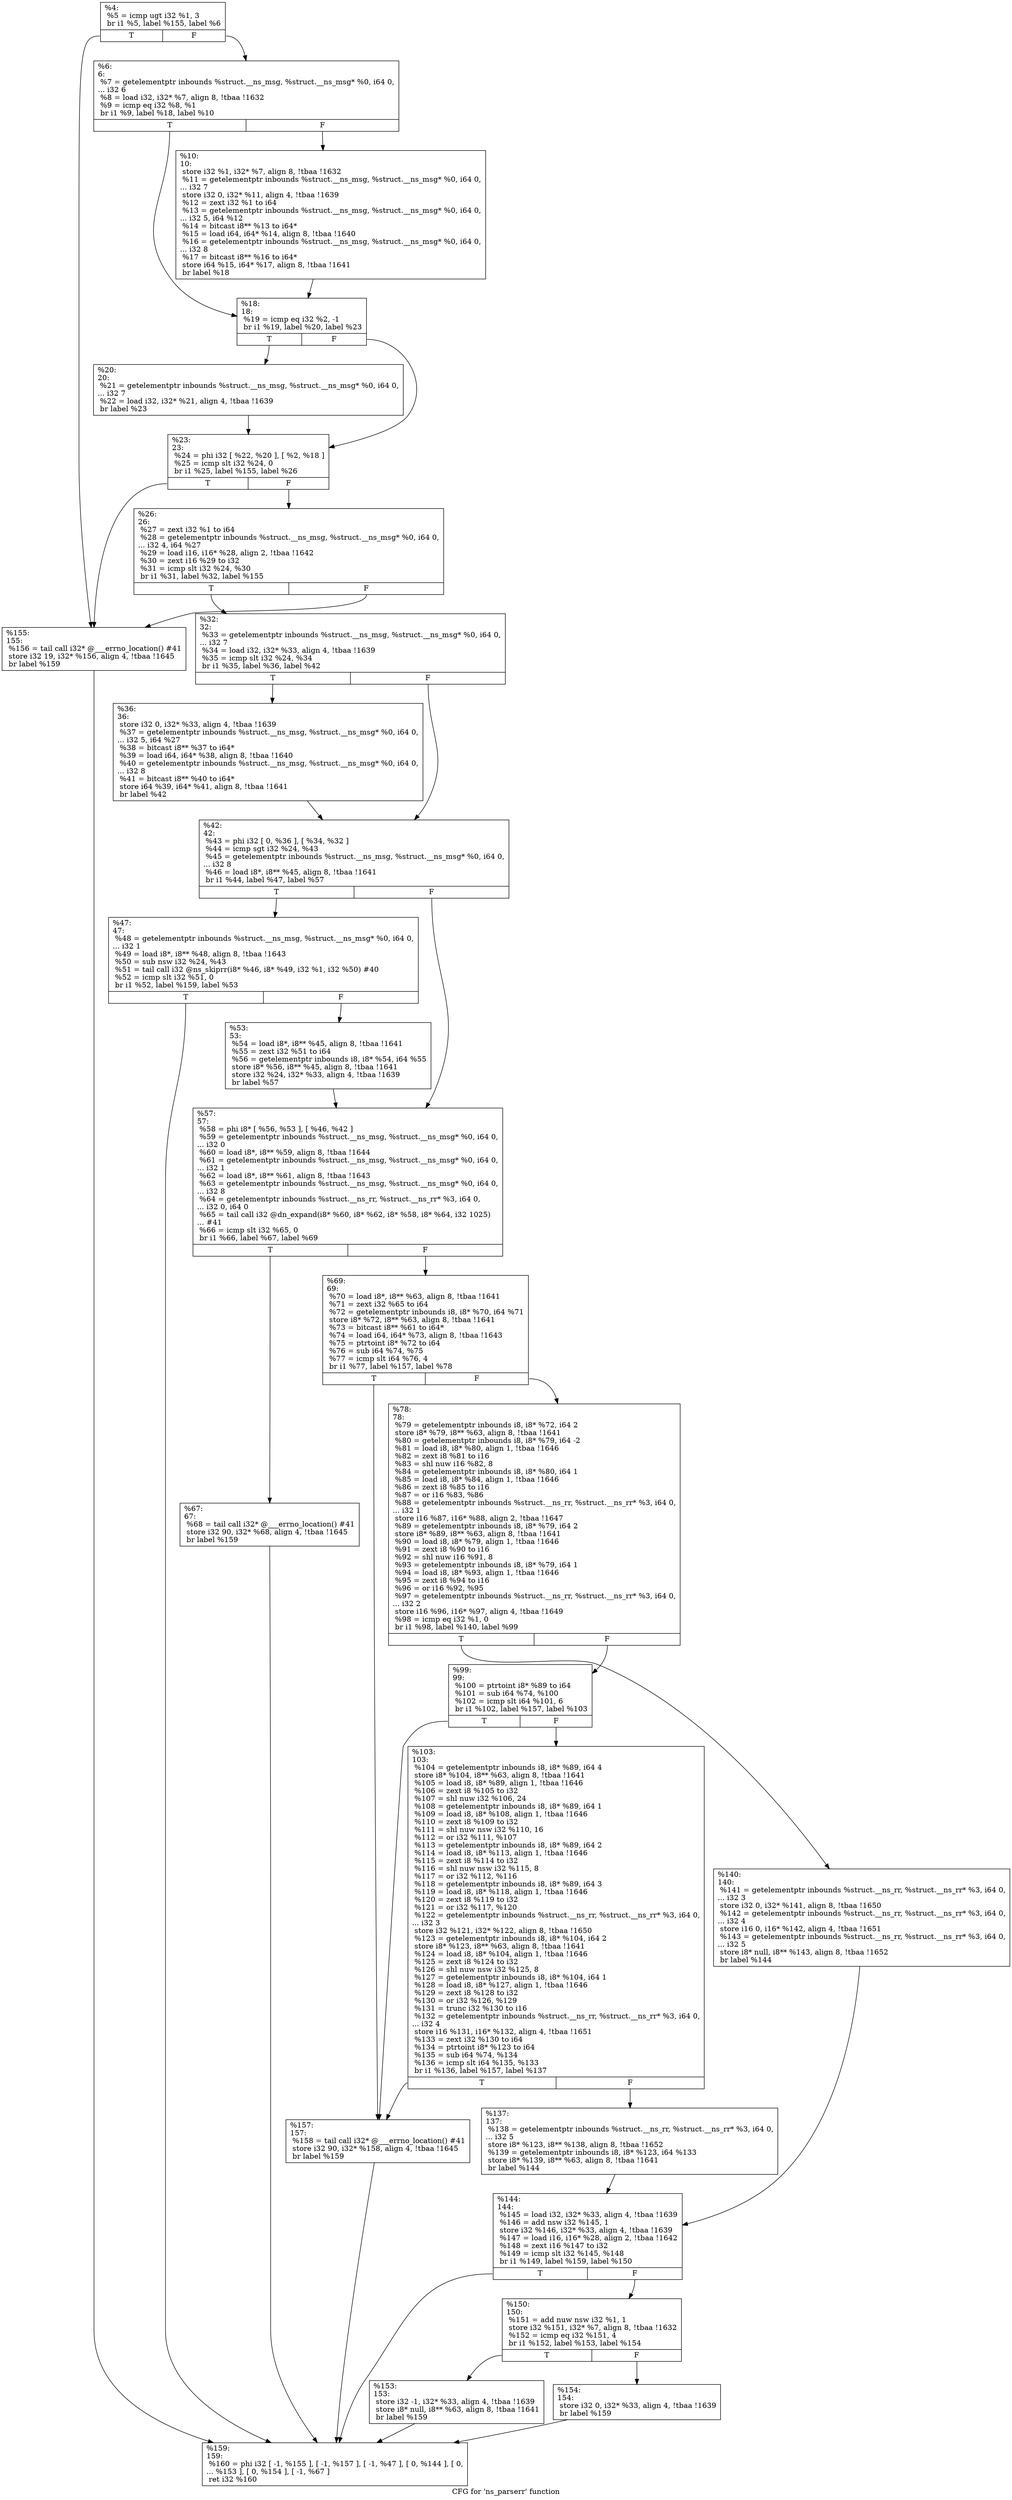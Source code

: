 digraph "CFG for 'ns_parserr' function" {
	label="CFG for 'ns_parserr' function";

	Node0x1c08f00 [shape=record,label="{%4:\l  %5 = icmp ugt i32 %1, 3\l  br i1 %5, label %155, label %6\l|{<s0>T|<s1>F}}"];
	Node0x1c08f00:s0 -> Node0x1c09810;
	Node0x1c08f00:s1 -> Node0x1c090e0;
	Node0x1c090e0 [shape=record,label="{%6:\l6:                                                \l  %7 = getelementptr inbounds %struct.__ns_msg, %struct.__ns_msg* %0, i64 0,\l... i32 6\l  %8 = load i32, i32* %7, align 8, !tbaa !1632\l  %9 = icmp eq i32 %8, %1\l  br i1 %9, label %18, label %10\l|{<s0>T|<s1>F}}"];
	Node0x1c090e0:s0 -> Node0x1c09180;
	Node0x1c090e0:s1 -> Node0x1c09130;
	Node0x1c09130 [shape=record,label="{%10:\l10:                                               \l  store i32 %1, i32* %7, align 8, !tbaa !1632\l  %11 = getelementptr inbounds %struct.__ns_msg, %struct.__ns_msg* %0, i64 0,\l... i32 7\l  store i32 0, i32* %11, align 4, !tbaa !1639\l  %12 = zext i32 %1 to i64\l  %13 = getelementptr inbounds %struct.__ns_msg, %struct.__ns_msg* %0, i64 0,\l... i32 5, i64 %12\l  %14 = bitcast i8** %13 to i64*\l  %15 = load i64, i64* %14, align 8, !tbaa !1640\l  %16 = getelementptr inbounds %struct.__ns_msg, %struct.__ns_msg* %0, i64 0,\l... i32 8\l  %17 = bitcast i8** %16 to i64*\l  store i64 %15, i64* %17, align 8, !tbaa !1641\l  br label %18\l}"];
	Node0x1c09130 -> Node0x1c09180;
	Node0x1c09180 [shape=record,label="{%18:\l18:                                               \l  %19 = icmp eq i32 %2, -1\l  br i1 %19, label %20, label %23\l|{<s0>T|<s1>F}}"];
	Node0x1c09180:s0 -> Node0x1c091d0;
	Node0x1c09180:s1 -> Node0x1c09220;
	Node0x1c091d0 [shape=record,label="{%20:\l20:                                               \l  %21 = getelementptr inbounds %struct.__ns_msg, %struct.__ns_msg* %0, i64 0,\l... i32 7\l  %22 = load i32, i32* %21, align 4, !tbaa !1639\l  br label %23\l}"];
	Node0x1c091d0 -> Node0x1c09220;
	Node0x1c09220 [shape=record,label="{%23:\l23:                                               \l  %24 = phi i32 [ %22, %20 ], [ %2, %18 ]\l  %25 = icmp slt i32 %24, 0\l  br i1 %25, label %155, label %26\l|{<s0>T|<s1>F}}"];
	Node0x1c09220:s0 -> Node0x1c09810;
	Node0x1c09220:s1 -> Node0x1c09270;
	Node0x1c09270 [shape=record,label="{%26:\l26:                                               \l  %27 = zext i32 %1 to i64\l  %28 = getelementptr inbounds %struct.__ns_msg, %struct.__ns_msg* %0, i64 0,\l... i32 4, i64 %27\l  %29 = load i16, i16* %28, align 2, !tbaa !1642\l  %30 = zext i16 %29 to i32\l  %31 = icmp slt i32 %24, %30\l  br i1 %31, label %32, label %155\l|{<s0>T|<s1>F}}"];
	Node0x1c09270:s0 -> Node0x1c092c0;
	Node0x1c09270:s1 -> Node0x1c09810;
	Node0x1c092c0 [shape=record,label="{%32:\l32:                                               \l  %33 = getelementptr inbounds %struct.__ns_msg, %struct.__ns_msg* %0, i64 0,\l... i32 7\l  %34 = load i32, i32* %33, align 4, !tbaa !1639\l  %35 = icmp slt i32 %24, %34\l  br i1 %35, label %36, label %42\l|{<s0>T|<s1>F}}"];
	Node0x1c092c0:s0 -> Node0x1c09310;
	Node0x1c092c0:s1 -> Node0x1c09360;
	Node0x1c09310 [shape=record,label="{%36:\l36:                                               \l  store i32 0, i32* %33, align 4, !tbaa !1639\l  %37 = getelementptr inbounds %struct.__ns_msg, %struct.__ns_msg* %0, i64 0,\l... i32 5, i64 %27\l  %38 = bitcast i8** %37 to i64*\l  %39 = load i64, i64* %38, align 8, !tbaa !1640\l  %40 = getelementptr inbounds %struct.__ns_msg, %struct.__ns_msg* %0, i64 0,\l... i32 8\l  %41 = bitcast i8** %40 to i64*\l  store i64 %39, i64* %41, align 8, !tbaa !1641\l  br label %42\l}"];
	Node0x1c09310 -> Node0x1c09360;
	Node0x1c09360 [shape=record,label="{%42:\l42:                                               \l  %43 = phi i32 [ 0, %36 ], [ %34, %32 ]\l  %44 = icmp sgt i32 %24, %43\l  %45 = getelementptr inbounds %struct.__ns_msg, %struct.__ns_msg* %0, i64 0,\l... i32 8\l  %46 = load i8*, i8** %45, align 8, !tbaa !1641\l  br i1 %44, label %47, label %57\l|{<s0>T|<s1>F}}"];
	Node0x1c09360:s0 -> Node0x1c093b0;
	Node0x1c09360:s1 -> Node0x1c09450;
	Node0x1c093b0 [shape=record,label="{%47:\l47:                                               \l  %48 = getelementptr inbounds %struct.__ns_msg, %struct.__ns_msg* %0, i64 0,\l... i32 1\l  %49 = load i8*, i8** %48, align 8, !tbaa !1643\l  %50 = sub nsw i32 %24, %43\l  %51 = tail call i32 @ns_skiprr(i8* %46, i8* %49, i32 %1, i32 %50) #40\l  %52 = icmp slt i32 %51, 0\l  br i1 %52, label %159, label %53\l|{<s0>T|<s1>F}}"];
	Node0x1c093b0:s0 -> Node0x1c098b0;
	Node0x1c093b0:s1 -> Node0x1c09400;
	Node0x1c09400 [shape=record,label="{%53:\l53:                                               \l  %54 = load i8*, i8** %45, align 8, !tbaa !1641\l  %55 = zext i32 %51 to i64\l  %56 = getelementptr inbounds i8, i8* %54, i64 %55\l  store i8* %56, i8** %45, align 8, !tbaa !1641\l  store i32 %24, i32* %33, align 4, !tbaa !1639\l  br label %57\l}"];
	Node0x1c09400 -> Node0x1c09450;
	Node0x1c09450 [shape=record,label="{%57:\l57:                                               \l  %58 = phi i8* [ %56, %53 ], [ %46, %42 ]\l  %59 = getelementptr inbounds %struct.__ns_msg, %struct.__ns_msg* %0, i64 0,\l... i32 0\l  %60 = load i8*, i8** %59, align 8, !tbaa !1644\l  %61 = getelementptr inbounds %struct.__ns_msg, %struct.__ns_msg* %0, i64 0,\l... i32 1\l  %62 = load i8*, i8** %61, align 8, !tbaa !1643\l  %63 = getelementptr inbounds %struct.__ns_msg, %struct.__ns_msg* %0, i64 0,\l... i32 8\l  %64 = getelementptr inbounds %struct.__ns_rr, %struct.__ns_rr* %3, i64 0,\l... i32 0, i64 0\l  %65 = tail call i32 @dn_expand(i8* %60, i8* %62, i8* %58, i8* %64, i32 1025)\l... #41\l  %66 = icmp slt i32 %65, 0\l  br i1 %66, label %67, label %69\l|{<s0>T|<s1>F}}"];
	Node0x1c09450:s0 -> Node0x1c094a0;
	Node0x1c09450:s1 -> Node0x1c094f0;
	Node0x1c094a0 [shape=record,label="{%67:\l67:                                               \l  %68 = tail call i32* @___errno_location() #41\l  store i32 90, i32* %68, align 4, !tbaa !1645\l  br label %159\l}"];
	Node0x1c094a0 -> Node0x1c098b0;
	Node0x1c094f0 [shape=record,label="{%69:\l69:                                               \l  %70 = load i8*, i8** %63, align 8, !tbaa !1641\l  %71 = zext i32 %65 to i64\l  %72 = getelementptr inbounds i8, i8* %70, i64 %71\l  store i8* %72, i8** %63, align 8, !tbaa !1641\l  %73 = bitcast i8** %61 to i64*\l  %74 = load i64, i64* %73, align 8, !tbaa !1643\l  %75 = ptrtoint i8* %72 to i64\l  %76 = sub i64 %74, %75\l  %77 = icmp slt i64 %76, 4\l  br i1 %77, label %157, label %78\l|{<s0>T|<s1>F}}"];
	Node0x1c094f0:s0 -> Node0x1c09860;
	Node0x1c094f0:s1 -> Node0x1c09540;
	Node0x1c09540 [shape=record,label="{%78:\l78:                                               \l  %79 = getelementptr inbounds i8, i8* %72, i64 2\l  store i8* %79, i8** %63, align 8, !tbaa !1641\l  %80 = getelementptr inbounds i8, i8* %79, i64 -2\l  %81 = load i8, i8* %80, align 1, !tbaa !1646\l  %82 = zext i8 %81 to i16\l  %83 = shl nuw i16 %82, 8\l  %84 = getelementptr inbounds i8, i8* %80, i64 1\l  %85 = load i8, i8* %84, align 1, !tbaa !1646\l  %86 = zext i8 %85 to i16\l  %87 = or i16 %83, %86\l  %88 = getelementptr inbounds %struct.__ns_rr, %struct.__ns_rr* %3, i64 0,\l... i32 1\l  store i16 %87, i16* %88, align 2, !tbaa !1647\l  %89 = getelementptr inbounds i8, i8* %79, i64 2\l  store i8* %89, i8** %63, align 8, !tbaa !1641\l  %90 = load i8, i8* %79, align 1, !tbaa !1646\l  %91 = zext i8 %90 to i16\l  %92 = shl nuw i16 %91, 8\l  %93 = getelementptr inbounds i8, i8* %79, i64 1\l  %94 = load i8, i8* %93, align 1, !tbaa !1646\l  %95 = zext i8 %94 to i16\l  %96 = or i16 %92, %95\l  %97 = getelementptr inbounds %struct.__ns_rr, %struct.__ns_rr* %3, i64 0,\l... i32 2\l  store i16 %96, i16* %97, align 4, !tbaa !1649\l  %98 = icmp eq i32 %1, 0\l  br i1 %98, label %140, label %99\l|{<s0>T|<s1>F}}"];
	Node0x1c09540:s0 -> Node0x1c09680;
	Node0x1c09540:s1 -> Node0x1c09590;
	Node0x1c09590 [shape=record,label="{%99:\l99:                                               \l  %100 = ptrtoint i8* %89 to i64\l  %101 = sub i64 %74, %100\l  %102 = icmp slt i64 %101, 6\l  br i1 %102, label %157, label %103\l|{<s0>T|<s1>F}}"];
	Node0x1c09590:s0 -> Node0x1c09860;
	Node0x1c09590:s1 -> Node0x1c095e0;
	Node0x1c095e0 [shape=record,label="{%103:\l103:                                              \l  %104 = getelementptr inbounds i8, i8* %89, i64 4\l  store i8* %104, i8** %63, align 8, !tbaa !1641\l  %105 = load i8, i8* %89, align 1, !tbaa !1646\l  %106 = zext i8 %105 to i32\l  %107 = shl nuw i32 %106, 24\l  %108 = getelementptr inbounds i8, i8* %89, i64 1\l  %109 = load i8, i8* %108, align 1, !tbaa !1646\l  %110 = zext i8 %109 to i32\l  %111 = shl nuw nsw i32 %110, 16\l  %112 = or i32 %111, %107\l  %113 = getelementptr inbounds i8, i8* %89, i64 2\l  %114 = load i8, i8* %113, align 1, !tbaa !1646\l  %115 = zext i8 %114 to i32\l  %116 = shl nuw nsw i32 %115, 8\l  %117 = or i32 %112, %116\l  %118 = getelementptr inbounds i8, i8* %89, i64 3\l  %119 = load i8, i8* %118, align 1, !tbaa !1646\l  %120 = zext i8 %119 to i32\l  %121 = or i32 %117, %120\l  %122 = getelementptr inbounds %struct.__ns_rr, %struct.__ns_rr* %3, i64 0,\l... i32 3\l  store i32 %121, i32* %122, align 8, !tbaa !1650\l  %123 = getelementptr inbounds i8, i8* %104, i64 2\l  store i8* %123, i8** %63, align 8, !tbaa !1641\l  %124 = load i8, i8* %104, align 1, !tbaa !1646\l  %125 = zext i8 %124 to i32\l  %126 = shl nuw nsw i32 %125, 8\l  %127 = getelementptr inbounds i8, i8* %104, i64 1\l  %128 = load i8, i8* %127, align 1, !tbaa !1646\l  %129 = zext i8 %128 to i32\l  %130 = or i32 %126, %129\l  %131 = trunc i32 %130 to i16\l  %132 = getelementptr inbounds %struct.__ns_rr, %struct.__ns_rr* %3, i64 0,\l... i32 4\l  store i16 %131, i16* %132, align 4, !tbaa !1651\l  %133 = zext i32 %130 to i64\l  %134 = ptrtoint i8* %123 to i64\l  %135 = sub i64 %74, %134\l  %136 = icmp slt i64 %135, %133\l  br i1 %136, label %157, label %137\l|{<s0>T|<s1>F}}"];
	Node0x1c095e0:s0 -> Node0x1c09860;
	Node0x1c095e0:s1 -> Node0x1c09630;
	Node0x1c09630 [shape=record,label="{%137:\l137:                                              \l  %138 = getelementptr inbounds %struct.__ns_rr, %struct.__ns_rr* %3, i64 0,\l... i32 5\l  store i8* %123, i8** %138, align 8, !tbaa !1652\l  %139 = getelementptr inbounds i8, i8* %123, i64 %133\l  store i8* %139, i8** %63, align 8, !tbaa !1641\l  br label %144\l}"];
	Node0x1c09630 -> Node0x1c096d0;
	Node0x1c09680 [shape=record,label="{%140:\l140:                                              \l  %141 = getelementptr inbounds %struct.__ns_rr, %struct.__ns_rr* %3, i64 0,\l... i32 3\l  store i32 0, i32* %141, align 8, !tbaa !1650\l  %142 = getelementptr inbounds %struct.__ns_rr, %struct.__ns_rr* %3, i64 0,\l... i32 4\l  store i16 0, i16* %142, align 4, !tbaa !1651\l  %143 = getelementptr inbounds %struct.__ns_rr, %struct.__ns_rr* %3, i64 0,\l... i32 5\l  store i8* null, i8** %143, align 8, !tbaa !1652\l  br label %144\l}"];
	Node0x1c09680 -> Node0x1c096d0;
	Node0x1c096d0 [shape=record,label="{%144:\l144:                                              \l  %145 = load i32, i32* %33, align 4, !tbaa !1639\l  %146 = add nsw i32 %145, 1\l  store i32 %146, i32* %33, align 4, !tbaa !1639\l  %147 = load i16, i16* %28, align 2, !tbaa !1642\l  %148 = zext i16 %147 to i32\l  %149 = icmp slt i32 %145, %148\l  br i1 %149, label %159, label %150\l|{<s0>T|<s1>F}}"];
	Node0x1c096d0:s0 -> Node0x1c098b0;
	Node0x1c096d0:s1 -> Node0x1c09720;
	Node0x1c09720 [shape=record,label="{%150:\l150:                                              \l  %151 = add nuw nsw i32 %1, 1\l  store i32 %151, i32* %7, align 8, !tbaa !1632\l  %152 = icmp eq i32 %151, 4\l  br i1 %152, label %153, label %154\l|{<s0>T|<s1>F}}"];
	Node0x1c09720:s0 -> Node0x1c09770;
	Node0x1c09720:s1 -> Node0x1c097c0;
	Node0x1c09770 [shape=record,label="{%153:\l153:                                              \l  store i32 -1, i32* %33, align 4, !tbaa !1639\l  store i8* null, i8** %63, align 8, !tbaa !1641\l  br label %159\l}"];
	Node0x1c09770 -> Node0x1c098b0;
	Node0x1c097c0 [shape=record,label="{%154:\l154:                                              \l  store i32 0, i32* %33, align 4, !tbaa !1639\l  br label %159\l}"];
	Node0x1c097c0 -> Node0x1c098b0;
	Node0x1c09810 [shape=record,label="{%155:\l155:                                              \l  %156 = tail call i32* @___errno_location() #41\l  store i32 19, i32* %156, align 4, !tbaa !1645\l  br label %159\l}"];
	Node0x1c09810 -> Node0x1c098b0;
	Node0x1c09860 [shape=record,label="{%157:\l157:                                              \l  %158 = tail call i32* @___errno_location() #41\l  store i32 90, i32* %158, align 4, !tbaa !1645\l  br label %159\l}"];
	Node0x1c09860 -> Node0x1c098b0;
	Node0x1c098b0 [shape=record,label="{%159:\l159:                                              \l  %160 = phi i32 [ -1, %155 ], [ -1, %157 ], [ -1, %47 ], [ 0, %144 ], [ 0,\l... %153 ], [ 0, %154 ], [ -1, %67 ]\l  ret i32 %160\l}"];
}
